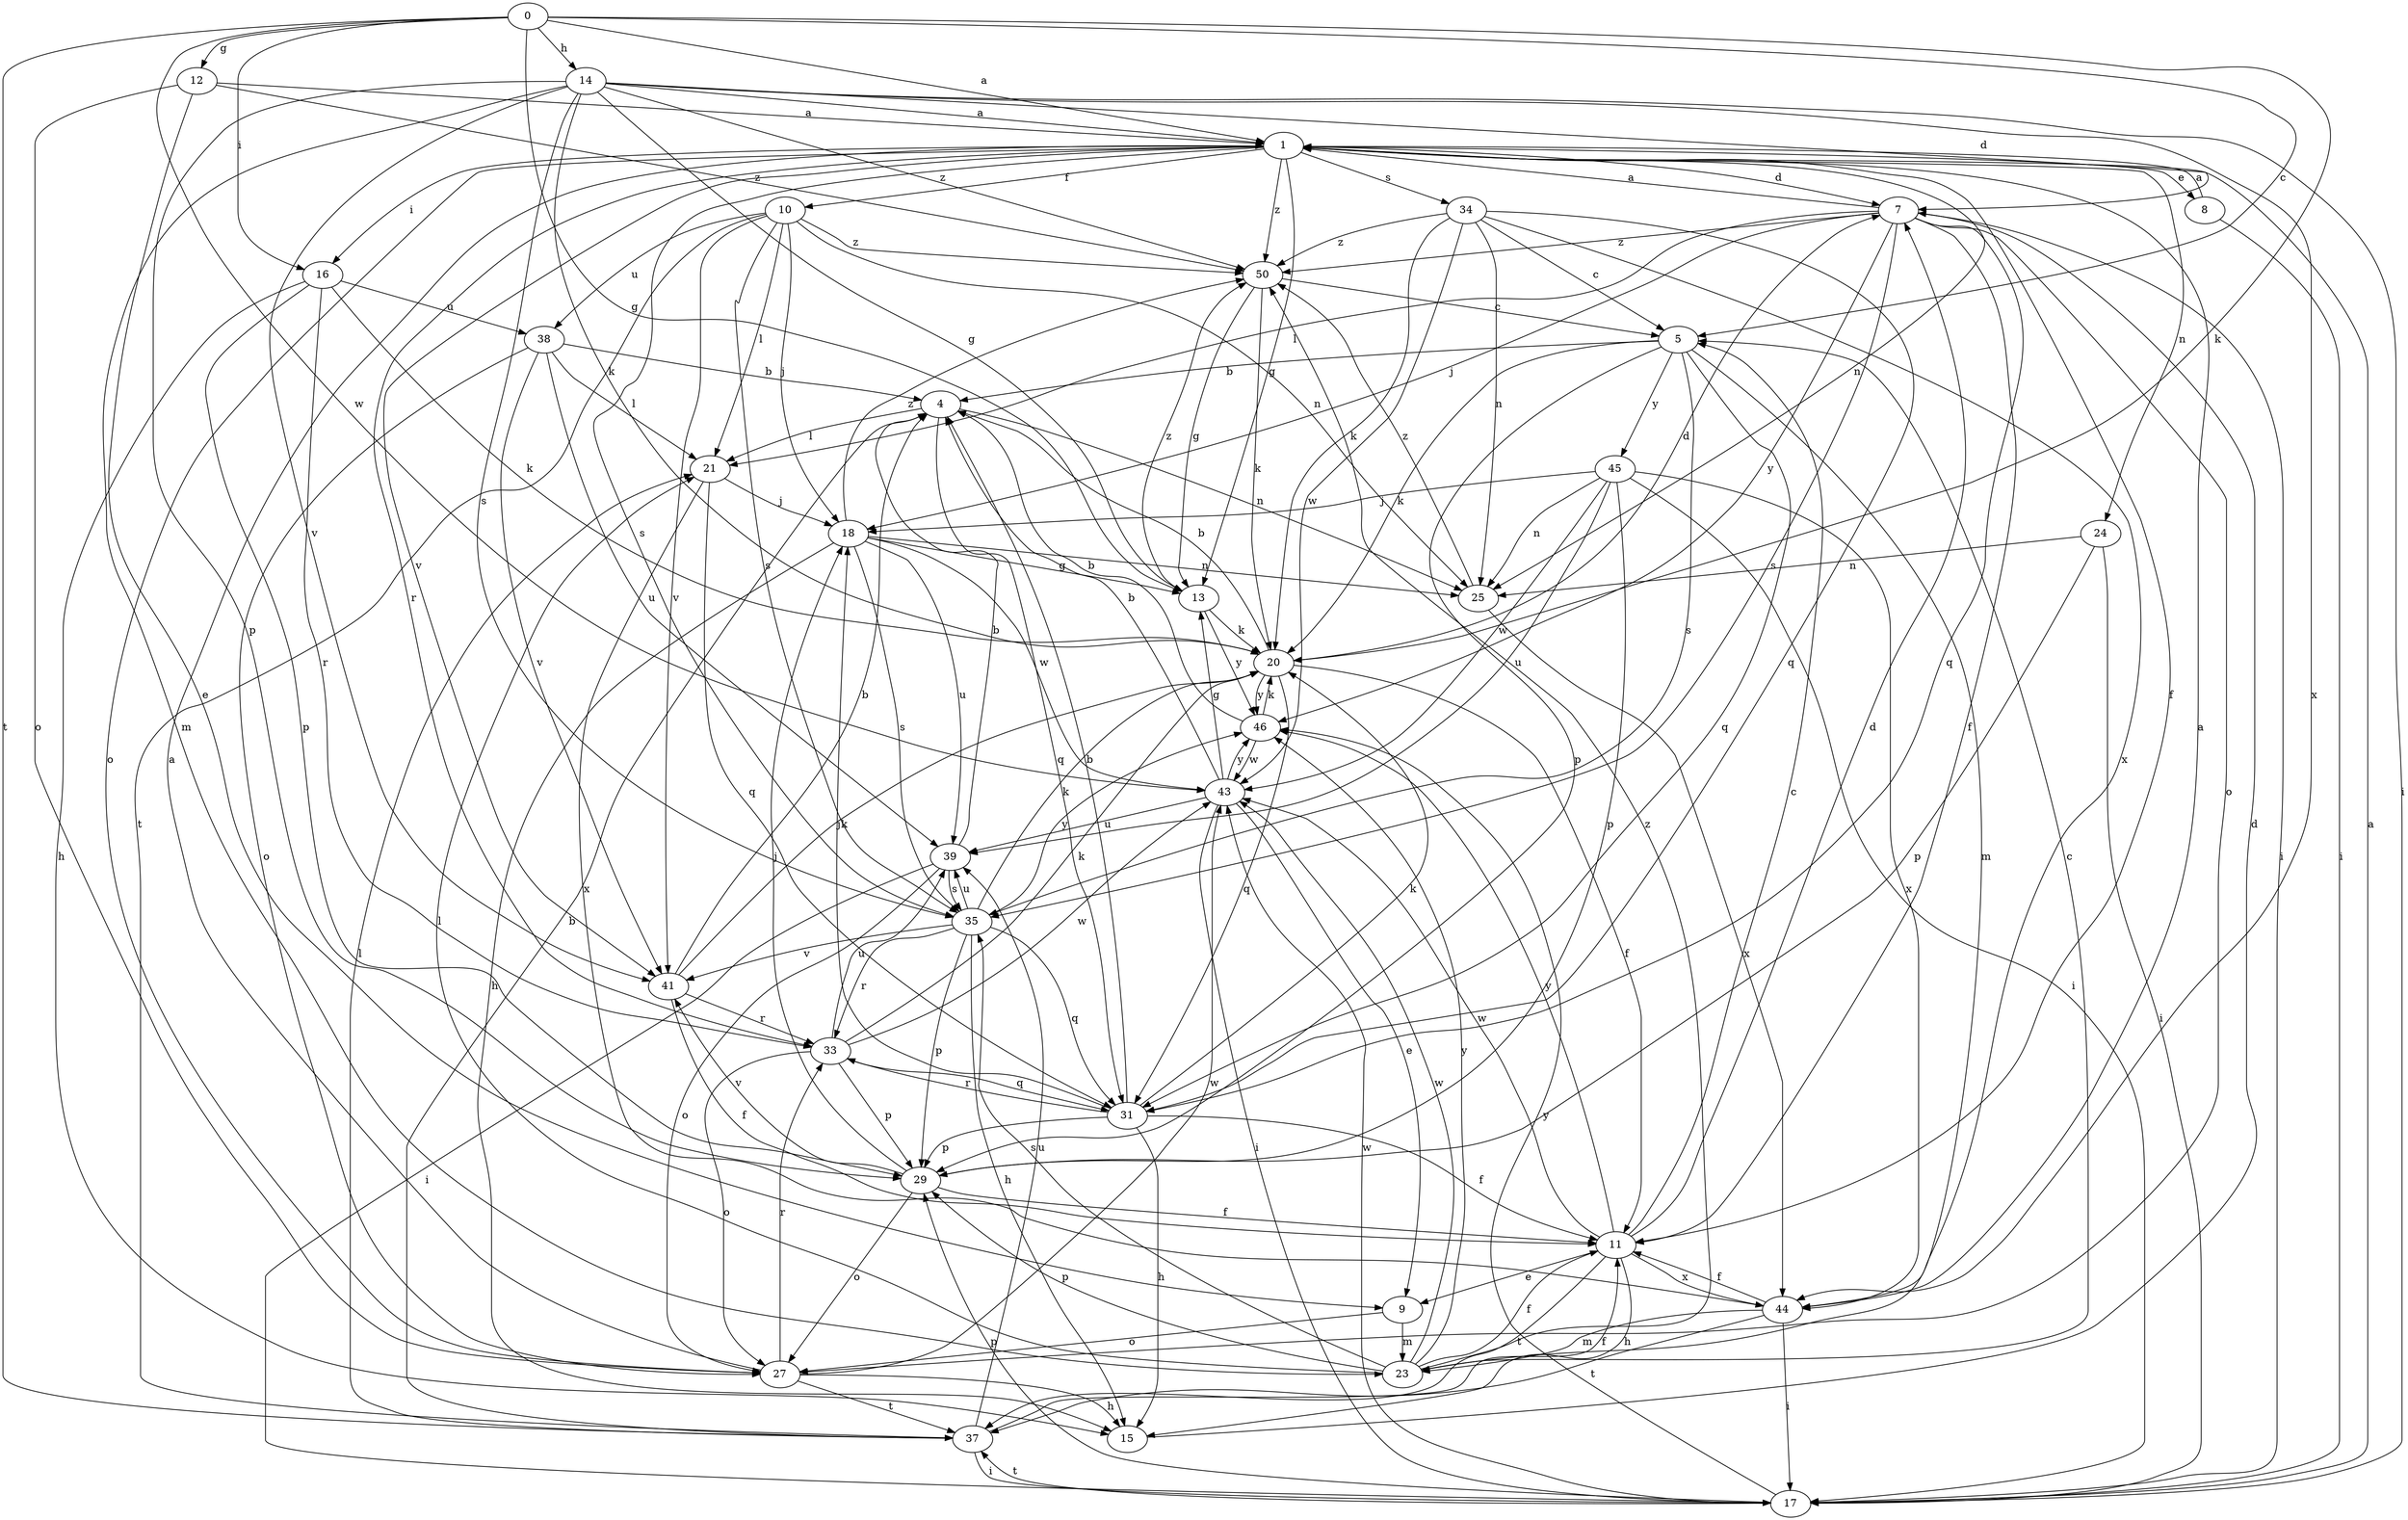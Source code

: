 strict digraph  {
0;
1;
4;
5;
7;
8;
9;
10;
11;
12;
13;
14;
15;
16;
17;
18;
20;
21;
23;
24;
25;
27;
29;
31;
33;
34;
35;
37;
38;
39;
41;
43;
44;
45;
46;
50;
0 -> 1  [label=a];
0 -> 5  [label=c];
0 -> 12  [label=g];
0 -> 13  [label=g];
0 -> 14  [label=h];
0 -> 16  [label=i];
0 -> 20  [label=k];
0 -> 37  [label=t];
0 -> 43  [label=w];
1 -> 7  [label=d];
1 -> 8  [label=e];
1 -> 10  [label=f];
1 -> 11  [label=f];
1 -> 13  [label=g];
1 -> 16  [label=i];
1 -> 24  [label=n];
1 -> 25  [label=n];
1 -> 27  [label=o];
1 -> 33  [label=r];
1 -> 34  [label=s];
1 -> 35  [label=s];
1 -> 41  [label=v];
1 -> 50  [label=z];
4 -> 21  [label=l];
4 -> 25  [label=n];
4 -> 31  [label=q];
5 -> 4  [label=b];
5 -> 20  [label=k];
5 -> 23  [label=m];
5 -> 29  [label=p];
5 -> 31  [label=q];
5 -> 35  [label=s];
5 -> 45  [label=y];
7 -> 1  [label=a];
7 -> 11  [label=f];
7 -> 17  [label=i];
7 -> 18  [label=j];
7 -> 21  [label=l];
7 -> 27  [label=o];
7 -> 31  [label=q];
7 -> 35  [label=s];
7 -> 46  [label=y];
7 -> 50  [label=z];
8 -> 1  [label=a];
8 -> 17  [label=i];
9 -> 23  [label=m];
9 -> 27  [label=o];
10 -> 18  [label=j];
10 -> 21  [label=l];
10 -> 25  [label=n];
10 -> 35  [label=s];
10 -> 37  [label=t];
10 -> 38  [label=u];
10 -> 41  [label=v];
10 -> 50  [label=z];
11 -> 5  [label=c];
11 -> 7  [label=d];
11 -> 9  [label=e];
11 -> 15  [label=h];
11 -> 37  [label=t];
11 -> 43  [label=w];
11 -> 44  [label=x];
11 -> 46  [label=y];
12 -> 1  [label=a];
12 -> 9  [label=e];
12 -> 27  [label=o];
12 -> 50  [label=z];
13 -> 20  [label=k];
13 -> 46  [label=y];
13 -> 50  [label=z];
14 -> 1  [label=a];
14 -> 7  [label=d];
14 -> 13  [label=g];
14 -> 17  [label=i];
14 -> 20  [label=k];
14 -> 23  [label=m];
14 -> 29  [label=p];
14 -> 35  [label=s];
14 -> 41  [label=v];
14 -> 44  [label=x];
14 -> 50  [label=z];
15 -> 7  [label=d];
16 -> 15  [label=h];
16 -> 20  [label=k];
16 -> 29  [label=p];
16 -> 33  [label=r];
16 -> 38  [label=u];
17 -> 1  [label=a];
17 -> 29  [label=p];
17 -> 37  [label=t];
17 -> 43  [label=w];
17 -> 46  [label=y];
18 -> 13  [label=g];
18 -> 15  [label=h];
18 -> 25  [label=n];
18 -> 35  [label=s];
18 -> 39  [label=u];
18 -> 43  [label=w];
18 -> 50  [label=z];
20 -> 4  [label=b];
20 -> 7  [label=d];
20 -> 11  [label=f];
20 -> 31  [label=q];
20 -> 46  [label=y];
21 -> 18  [label=j];
21 -> 31  [label=q];
21 -> 44  [label=x];
23 -> 5  [label=c];
23 -> 11  [label=f];
23 -> 21  [label=l];
23 -> 29  [label=p];
23 -> 35  [label=s];
23 -> 43  [label=w];
23 -> 46  [label=y];
23 -> 50  [label=z];
24 -> 17  [label=i];
24 -> 25  [label=n];
24 -> 29  [label=p];
25 -> 44  [label=x];
25 -> 50  [label=z];
27 -> 1  [label=a];
27 -> 15  [label=h];
27 -> 33  [label=r];
27 -> 37  [label=t];
27 -> 43  [label=w];
29 -> 11  [label=f];
29 -> 18  [label=j];
29 -> 27  [label=o];
29 -> 41  [label=v];
31 -> 4  [label=b];
31 -> 11  [label=f];
31 -> 15  [label=h];
31 -> 18  [label=j];
31 -> 20  [label=k];
31 -> 29  [label=p];
31 -> 33  [label=r];
33 -> 20  [label=k];
33 -> 27  [label=o];
33 -> 29  [label=p];
33 -> 31  [label=q];
33 -> 39  [label=u];
33 -> 43  [label=w];
34 -> 5  [label=c];
34 -> 20  [label=k];
34 -> 25  [label=n];
34 -> 31  [label=q];
34 -> 43  [label=w];
34 -> 44  [label=x];
34 -> 50  [label=z];
35 -> 15  [label=h];
35 -> 20  [label=k];
35 -> 29  [label=p];
35 -> 31  [label=q];
35 -> 33  [label=r];
35 -> 39  [label=u];
35 -> 41  [label=v];
35 -> 46  [label=y];
37 -> 4  [label=b];
37 -> 11  [label=f];
37 -> 17  [label=i];
37 -> 21  [label=l];
37 -> 39  [label=u];
38 -> 4  [label=b];
38 -> 21  [label=l];
38 -> 27  [label=o];
38 -> 39  [label=u];
38 -> 41  [label=v];
39 -> 4  [label=b];
39 -> 17  [label=i];
39 -> 27  [label=o];
39 -> 35  [label=s];
41 -> 4  [label=b];
41 -> 11  [label=f];
41 -> 20  [label=k];
41 -> 33  [label=r];
43 -> 4  [label=b];
43 -> 9  [label=e];
43 -> 13  [label=g];
43 -> 17  [label=i];
43 -> 39  [label=u];
43 -> 46  [label=y];
44 -> 1  [label=a];
44 -> 11  [label=f];
44 -> 17  [label=i];
44 -> 23  [label=m];
44 -> 37  [label=t];
45 -> 17  [label=i];
45 -> 18  [label=j];
45 -> 25  [label=n];
45 -> 29  [label=p];
45 -> 39  [label=u];
45 -> 43  [label=w];
45 -> 44  [label=x];
46 -> 4  [label=b];
46 -> 20  [label=k];
46 -> 43  [label=w];
50 -> 5  [label=c];
50 -> 13  [label=g];
50 -> 20  [label=k];
}
